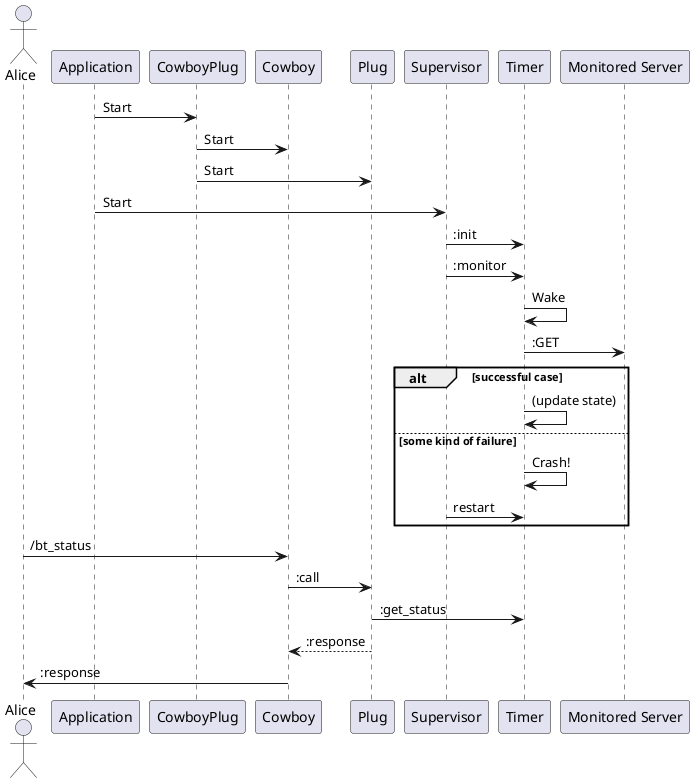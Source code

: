 @startuml

actor Alice
Application -> CowboyPlug: Start
CowboyPlug -> Cowboy: Start
CowboyPlug -> Plug: Start
Application -> Supervisor: Start
Supervisor -> Timer: :init
Supervisor -> Timer: :monitor
Timer -> Timer: Wake
Timer -> "Monitored Server": :GET
alt successful case
Timer -> Timer: (update state)
else some kind of failure
Timer -> Timer: Crash!
Supervisor -> Timer:restart
end
Alice -> Cowboy: /bt_status
Cowboy -> Plug: :call
Plug -> Timer: :get_status
Plug  --> Cowboy: :response
Cowboy -> Alice: :response
@enduml